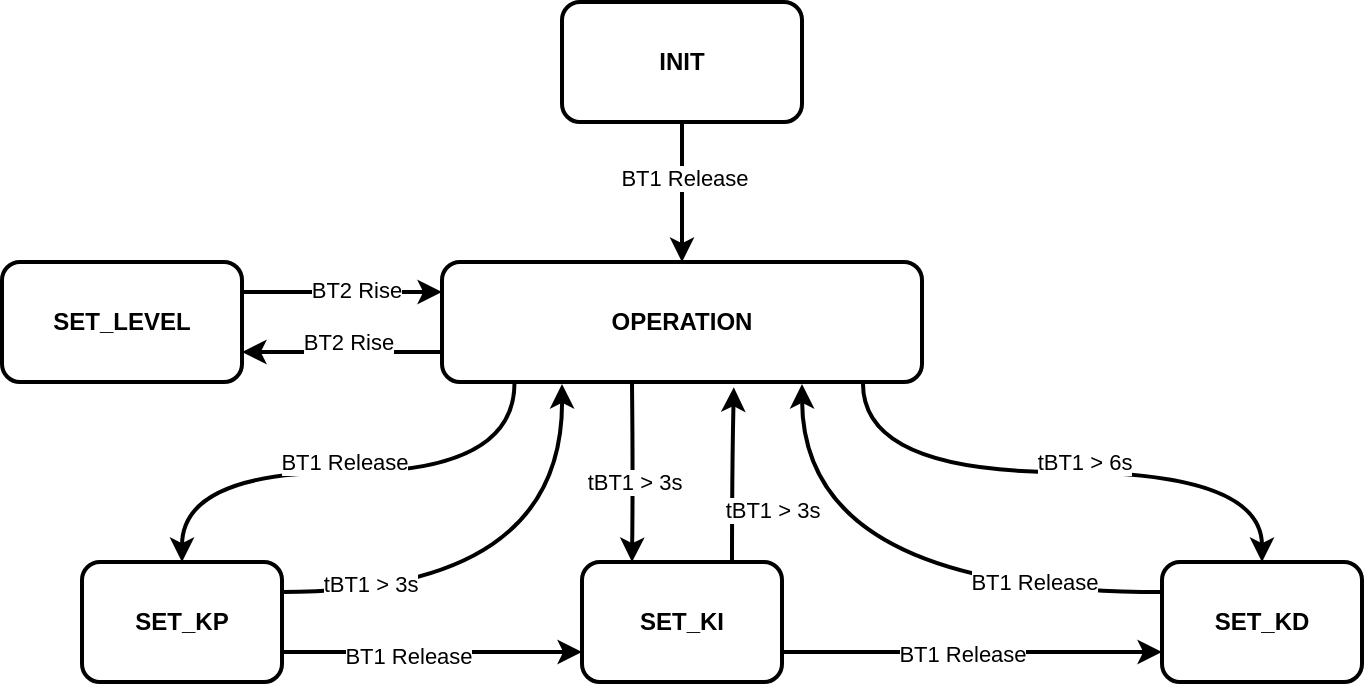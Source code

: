 <mxfile>
    <diagram id="RiR9MID_f3ge7lP1Nsbr" name="Page-1">
        <mxGraphModel dx="654" dy="451" grid="1" gridSize="10" guides="1" tooltips="1" connect="1" arrows="1" fold="1" page="1" pageScale="1" pageWidth="850" pageHeight="1100" math="0" shadow="0">
            <root>
                <mxCell id="0"/>
                <mxCell id="1" parent="0"/>
                <mxCell id="16" style="edgeStyle=orthogonalEdgeStyle;curved=1;rounded=0;orthogonalLoop=1;jettySize=auto;html=1;exitX=1;exitY=0.25;exitDx=0;exitDy=0;strokeWidth=2;shadow=0;fontStyle=1;" parent="1" source="2" edge="1">
                    <mxGeometry relative="1" as="geometry">
                        <mxPoint x="320" y="281" as="targetPoint"/>
                    </mxGeometry>
                </mxCell>
                <mxCell id="45" value="tBT1 &amp;gt; 3s" style="edgeLabel;html=1;align=center;verticalAlign=middle;resizable=0;points=[];" parent="16" vertex="1" connectable="0">
                    <mxGeometry x="-0.599" y="4" relative="1" as="geometry">
                        <mxPoint x="-5" as="offset"/>
                    </mxGeometry>
                </mxCell>
                <mxCell id="17" value="" style="edgeStyle=orthogonalEdgeStyle;curved=1;rounded=0;orthogonalLoop=1;jettySize=auto;html=1;exitX=1;exitY=0.75;exitDx=0;exitDy=0;entryX=0;entryY=0.75;entryDx=0;entryDy=0;strokeWidth=2;shadow=0;fontStyle=1" parent="1" source="2" target="3" edge="1">
                    <mxGeometry relative="1" as="geometry"/>
                </mxCell>
                <mxCell id="49" value="BT1 Release" style="edgeLabel;html=1;align=center;verticalAlign=middle;resizable=0;points=[];" parent="17" vertex="1" connectable="0">
                    <mxGeometry x="-0.168" y="-2" relative="1" as="geometry">
                        <mxPoint as="offset"/>
                    </mxGeometry>
                </mxCell>
                <mxCell id="2" value="SET_KP" style="rounded=1;whiteSpace=wrap;html=1;strokeWidth=2;shadow=0;fontStyle=1" parent="1" vertex="1">
                    <mxGeometry x="80" y="370" width="100" height="60" as="geometry"/>
                </mxCell>
                <mxCell id="14" style="edgeStyle=orthogonalEdgeStyle;curved=1;rounded=0;orthogonalLoop=1;jettySize=auto;html=1;exitX=0.75;exitY=0;exitDx=0;exitDy=0;strokeWidth=2;shadow=0;fontStyle=1;entryX=0.608;entryY=1.044;entryDx=0;entryDy=0;entryPerimeter=0;" parent="1" source="3" target="7" edge="1">
                    <mxGeometry relative="1" as="geometry">
                        <mxPoint x="440" y="280" as="targetPoint"/>
                    </mxGeometry>
                </mxCell>
                <mxCell id="47" value="tBT1 &amp;gt; 3s" style="edgeLabel;html=1;align=center;verticalAlign=middle;resizable=0;points=[];" parent="14" vertex="1" connectable="0">
                    <mxGeometry x="-0.284" relative="1" as="geometry">
                        <mxPoint x="20" y="5" as="offset"/>
                    </mxGeometry>
                </mxCell>
                <mxCell id="18" value="" style="edgeStyle=orthogonalEdgeStyle;curved=1;rounded=0;orthogonalLoop=1;jettySize=auto;html=1;exitX=1;exitY=0.75;exitDx=0;exitDy=0;entryX=0;entryY=0.75;entryDx=0;entryDy=0;strokeWidth=2;shadow=0;fontStyle=1" parent="1" source="3" target="4" edge="1">
                    <mxGeometry relative="1" as="geometry"/>
                </mxCell>
                <mxCell id="50" value="BT1 Release" style="edgeLabel;html=1;align=center;verticalAlign=middle;resizable=0;points=[];" parent="18" vertex="1" connectable="0">
                    <mxGeometry x="-0.276" y="-1" relative="1" as="geometry">
                        <mxPoint x="21" as="offset"/>
                    </mxGeometry>
                </mxCell>
                <mxCell id="3" value="SET_KI" style="rounded=1;whiteSpace=wrap;html=1;strokeWidth=2;shadow=0;fontStyle=1" parent="1" vertex="1">
                    <mxGeometry x="330" y="370" width="100" height="60" as="geometry"/>
                </mxCell>
                <mxCell id="13" style="edgeStyle=orthogonalEdgeStyle;curved=1;rounded=0;orthogonalLoop=1;jettySize=auto;html=1;exitX=0;exitY=0.25;exitDx=0;exitDy=0;strokeWidth=2;shadow=0;fontStyle=1;" parent="1" source="4" edge="1">
                    <mxGeometry relative="1" as="geometry">
                        <mxPoint x="440" y="281" as="targetPoint"/>
                    </mxGeometry>
                </mxCell>
                <mxCell id="48" value="BT1 Release" style="edgeLabel;html=1;align=center;verticalAlign=middle;resizable=0;points=[];" parent="13" vertex="1" connectable="0">
                    <mxGeometry x="-0.294" y="-18" relative="1" as="geometry">
                        <mxPoint x="36" y="13" as="offset"/>
                    </mxGeometry>
                </mxCell>
                <mxCell id="4" value="SET_KD" style="rounded=1;whiteSpace=wrap;html=1;strokeWidth=2;shadow=0;fontStyle=1" parent="1" vertex="1">
                    <mxGeometry x="620" y="370" width="100" height="60" as="geometry"/>
                </mxCell>
                <mxCell id="65" value="" style="edgeStyle=orthogonalEdgeStyle;curved=1;rounded=0;orthogonalLoop=1;jettySize=auto;html=1;strokeWidth=2;" parent="1" source="5" target="7" edge="1">
                    <mxGeometry relative="1" as="geometry"/>
                </mxCell>
                <mxCell id="66" value="BT1 Release" style="edgeLabel;html=1;align=center;verticalAlign=middle;resizable=0;points=[];" parent="65" vertex="1" connectable="0">
                    <mxGeometry x="-0.193" y="1" relative="1" as="geometry">
                        <mxPoint as="offset"/>
                    </mxGeometry>
                </mxCell>
                <mxCell id="5" value="INIT" style="rounded=1;whiteSpace=wrap;html=1;strokeWidth=2;shadow=0;fontStyle=1" parent="1" vertex="1">
                    <mxGeometry x="320" y="90" width="120" height="60" as="geometry"/>
                </mxCell>
                <mxCell id="24" style="edgeStyle=orthogonalEdgeStyle;curved=1;rounded=0;orthogonalLoop=1;jettySize=auto;html=1;exitX=1;exitY=0.25;exitDx=0;exitDy=0;entryX=0;entryY=0.25;entryDx=0;entryDy=0;strokeWidth=2;shadow=0;fontStyle=1" parent="1" source="6" target="7" edge="1">
                    <mxGeometry relative="1" as="geometry"/>
                </mxCell>
                <mxCell id="56" value="BT2 Rise" style="edgeLabel;html=1;align=center;verticalAlign=middle;resizable=0;points=[];" parent="24" vertex="1" connectable="0">
                    <mxGeometry x="0.133" y="1" relative="1" as="geometry">
                        <mxPoint as="offset"/>
                    </mxGeometry>
                </mxCell>
                <mxCell id="6" value="SET_LEVEL" style="rounded=1;whiteSpace=wrap;html=1;strokeWidth=2;shadow=0;fontStyle=1" parent="1" vertex="1">
                    <mxGeometry x="40" y="220" width="120" height="60" as="geometry"/>
                </mxCell>
                <mxCell id="23" style="edgeStyle=orthogonalEdgeStyle;curved=1;rounded=0;orthogonalLoop=1;jettySize=auto;html=1;exitX=0;exitY=0.75;exitDx=0;exitDy=0;entryX=1;entryY=0.75;entryDx=0;entryDy=0;strokeWidth=2;shadow=0;fontStyle=1" parent="1" source="7" target="6" edge="1">
                    <mxGeometry relative="1" as="geometry"/>
                </mxCell>
                <mxCell id="55" value="BT2 Rise" style="edgeLabel;html=1;align=center;verticalAlign=middle;resizable=0;points=[];" parent="23" vertex="1" connectable="0">
                    <mxGeometry x="0.302" relative="1" as="geometry">
                        <mxPoint x="18" y="-5" as="offset"/>
                    </mxGeometry>
                </mxCell>
                <mxCell id="59" style="edgeStyle=orthogonalEdgeStyle;rounded=0;orthogonalLoop=1;jettySize=auto;html=1;entryX=0.25;entryY=0;entryDx=0;entryDy=0;strokeWidth=2;curved=1;" parent="1" target="3" edge="1">
                    <mxGeometry relative="1" as="geometry">
                        <mxPoint x="355" y="281" as="sourcePoint"/>
                    </mxGeometry>
                </mxCell>
                <mxCell id="63" value="tBT1 &amp;gt; 3s" style="edgeLabel;html=1;align=center;verticalAlign=middle;resizable=0;points=[];" parent="59" vertex="1" connectable="0">
                    <mxGeometry x="0.099" y="1" relative="1" as="geometry">
                        <mxPoint as="offset"/>
                    </mxGeometry>
                </mxCell>
                <mxCell id="60" style="edgeStyle=orthogonalEdgeStyle;rounded=0;orthogonalLoop=1;jettySize=auto;html=1;exitX=0.877;exitY=1.013;exitDx=0;exitDy=0;curved=1;exitPerimeter=0;targetPerimeterSpacing=0;strokeWidth=2;" parent="1" source="7" target="4" edge="1">
                    <mxGeometry relative="1" as="geometry"/>
                </mxCell>
                <mxCell id="64" value="tBT1 &amp;gt; 6s" style="edgeLabel;html=1;align=center;verticalAlign=middle;resizable=0;points=[];" parent="60" vertex="1" connectable="0">
                    <mxGeometry x="-0.211" y="-26" relative="1" as="geometry">
                        <mxPoint x="40" y="-31" as="offset"/>
                    </mxGeometry>
                </mxCell>
                <mxCell id="62" style="edgeStyle=orthogonalEdgeStyle;curved=1;rounded=0;orthogonalLoop=1;jettySize=auto;html=1;exitX=0.151;exitY=1.01;exitDx=0;exitDy=0;strokeWidth=2;exitPerimeter=0;" parent="1" source="7" target="2" edge="1">
                    <mxGeometry relative="1" as="geometry"/>
                </mxCell>
                <mxCell id="67" value="BT1 Release" style="edgeLabel;html=1;align=center;verticalAlign=middle;resizable=0;points=[];" parent="62" vertex="1" connectable="0">
                    <mxGeometry x="-0.052" relative="1" as="geometry">
                        <mxPoint x="-9" y="-5" as="offset"/>
                    </mxGeometry>
                </mxCell>
                <mxCell id="7" value="OPERATION" style="rounded=1;whiteSpace=wrap;html=1;strokeWidth=2;shadow=0;fontStyle=1" parent="1" vertex="1">
                    <mxGeometry x="260" y="220" width="240" height="60" as="geometry"/>
                </mxCell>
            </root>
        </mxGraphModel>
    </diagram>
</mxfile>